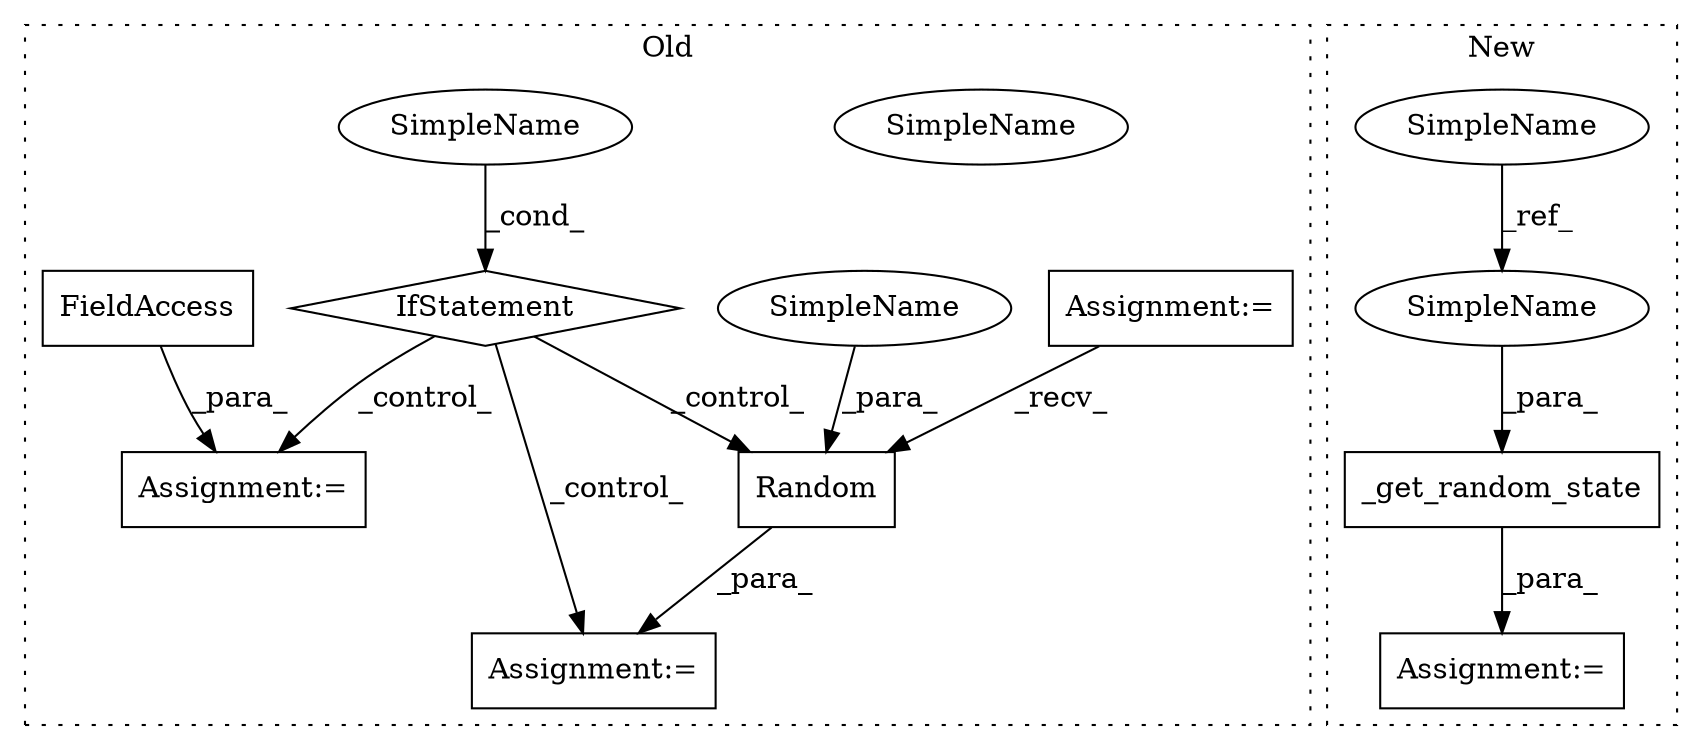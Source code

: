 digraph G {
subgraph cluster0 {
1 [label="Random" a="32" s="12285,12296" l="7,1" shape="box"];
4 [label="SimpleName" a="42" s="12261" l="4" shape="ellipse"];
5 [label="IfStatement" a="25" s="12257,12265" l="4,2" shape="diamond"];
6 [label="Assignment:=" a="7" s="12321" l="1" shape="box"];
7 [label="FieldAccess" a="22" s="12322" l="18" shape="box"];
8 [label="Assignment:=" a="7" s="12277" l="1" shape="box"];
10 [label="Assignment:=" a="7" s="12009" l="6" shape="box"];
12 [label="SimpleName" a="42" s="12292" l="4" shape="ellipse"];
13 [label="SimpleName" a="42" s="12261" l="4" shape="ellipse"];
label = "Old";
style="dotted";
}
subgraph cluster1 {
2 [label="_get_random_state" a="32" s="11666,11688" l="18,1" shape="box"];
3 [label="SimpleName" a="42" s="11357" l="4" shape="ellipse"];
9 [label="Assignment:=" a="7" s="11660" l="1" shape="box"];
11 [label="SimpleName" a="42" s="11684" l="4" shape="ellipse"];
label = "New";
style="dotted";
}
1 -> 8 [label="_para_"];
2 -> 9 [label="_para_"];
3 -> 11 [label="_ref_"];
5 -> 6 [label="_control_"];
5 -> 8 [label="_control_"];
5 -> 1 [label="_control_"];
7 -> 6 [label="_para_"];
10 -> 1 [label="_recv_"];
11 -> 2 [label="_para_"];
12 -> 1 [label="_para_"];
13 -> 5 [label="_cond_"];
}